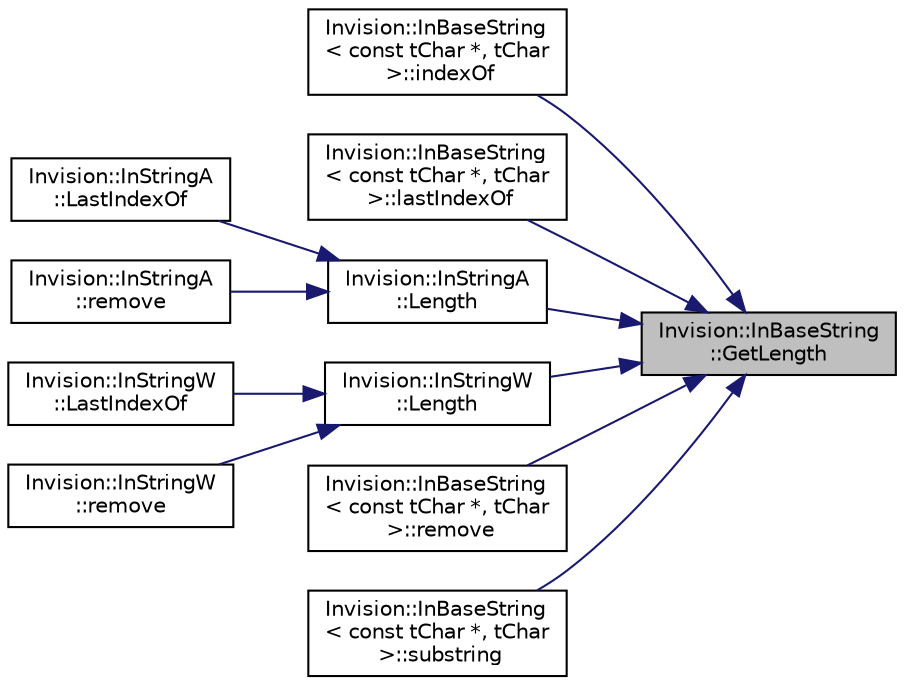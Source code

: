 digraph "Invision::InBaseString::GetLength"
{
 // LATEX_PDF_SIZE
  edge [fontname="Helvetica",fontsize="10",labelfontname="Helvetica",labelfontsize="10"];
  node [fontname="Helvetica",fontsize="10",shape=record];
  rankdir="RL";
  Node1 [label="Invision::InBaseString\l::GetLength",height=0.2,width=0.4,color="black", fillcolor="grey75", style="filled", fontcolor="black",tooltip=" "];
  Node1 -> Node2 [dir="back",color="midnightblue",fontsize="10",style="solid",fontname="Helvetica"];
  Node2 [label="Invision::InBaseString\l\< const tChar *, tChar\l \>::indexOf",height=0.2,width=0.4,color="black", fillcolor="white", style="filled",URL="$class_invision_1_1_in_base_string.html#adc6b68f8bc9ee7ce7a981184de975ef9",tooltip=" "];
  Node1 -> Node3 [dir="back",color="midnightblue",fontsize="10",style="solid",fontname="Helvetica"];
  Node3 [label="Invision::InBaseString\l\< const tChar *, tChar\l \>::lastIndexOf",height=0.2,width=0.4,color="black", fillcolor="white", style="filled",URL="$class_invision_1_1_in_base_string.html#ae605a54c50f6f39cbc15a16651d10754",tooltip=" "];
  Node1 -> Node4 [dir="back",color="midnightblue",fontsize="10",style="solid",fontname="Helvetica"];
  Node4 [label="Invision::InStringA\l::Length",height=0.2,width=0.4,color="black", fillcolor="white", style="filled",URL="$class_invision_1_1_in_string_a.html#a197fdeca0067dc7258e2bae220d7c72c",tooltip=" "];
  Node4 -> Node5 [dir="back",color="midnightblue",fontsize="10",style="solid",fontname="Helvetica"];
  Node5 [label="Invision::InStringA\l::LastIndexOf",height=0.2,width=0.4,color="black", fillcolor="white", style="filled",URL="$class_invision_1_1_in_string_a.html#a93358cc01db7fbed63cecf3467438653",tooltip=" "];
  Node4 -> Node6 [dir="back",color="midnightblue",fontsize="10",style="solid",fontname="Helvetica"];
  Node6 [label="Invision::InStringA\l::remove",height=0.2,width=0.4,color="black", fillcolor="white", style="filled",URL="$class_invision_1_1_in_string_a.html#a21563a62651690c26a6846cfe83b910a",tooltip=" "];
  Node1 -> Node7 [dir="back",color="midnightblue",fontsize="10",style="solid",fontname="Helvetica"];
  Node7 [label="Invision::InStringW\l::Length",height=0.2,width=0.4,color="black", fillcolor="white", style="filled",URL="$class_invision_1_1_in_string_w.html#aaf5d25465db0b79b6df0b4a8c56a2e2a",tooltip=" "];
  Node7 -> Node8 [dir="back",color="midnightblue",fontsize="10",style="solid",fontname="Helvetica"];
  Node8 [label="Invision::InStringW\l::LastIndexOf",height=0.2,width=0.4,color="black", fillcolor="white", style="filled",URL="$class_invision_1_1_in_string_w.html#a33f8b72cad4cdf3fba870e8fe63fb1ec",tooltip=" "];
  Node7 -> Node9 [dir="back",color="midnightblue",fontsize="10",style="solid",fontname="Helvetica"];
  Node9 [label="Invision::InStringW\l::remove",height=0.2,width=0.4,color="black", fillcolor="white", style="filled",URL="$class_invision_1_1_in_string_w.html#a331c593e69b8c1dbb474abe5a39254f6",tooltip=" "];
  Node1 -> Node10 [dir="back",color="midnightblue",fontsize="10",style="solid",fontname="Helvetica"];
  Node10 [label="Invision::InBaseString\l\< const tChar *, tChar\l \>::remove",height=0.2,width=0.4,color="black", fillcolor="white", style="filled",URL="$class_invision_1_1_in_base_string.html#ab6ea2253e50e3a8bfdcc12e530024612",tooltip=" "];
  Node1 -> Node11 [dir="back",color="midnightblue",fontsize="10",style="solid",fontname="Helvetica"];
  Node11 [label="Invision::InBaseString\l\< const tChar *, tChar\l \>::substring",height=0.2,width=0.4,color="black", fillcolor="white", style="filled",URL="$class_invision_1_1_in_base_string.html#ad0dc3ac9fa9c74d2ddd56e965d482782",tooltip=" "];
}

